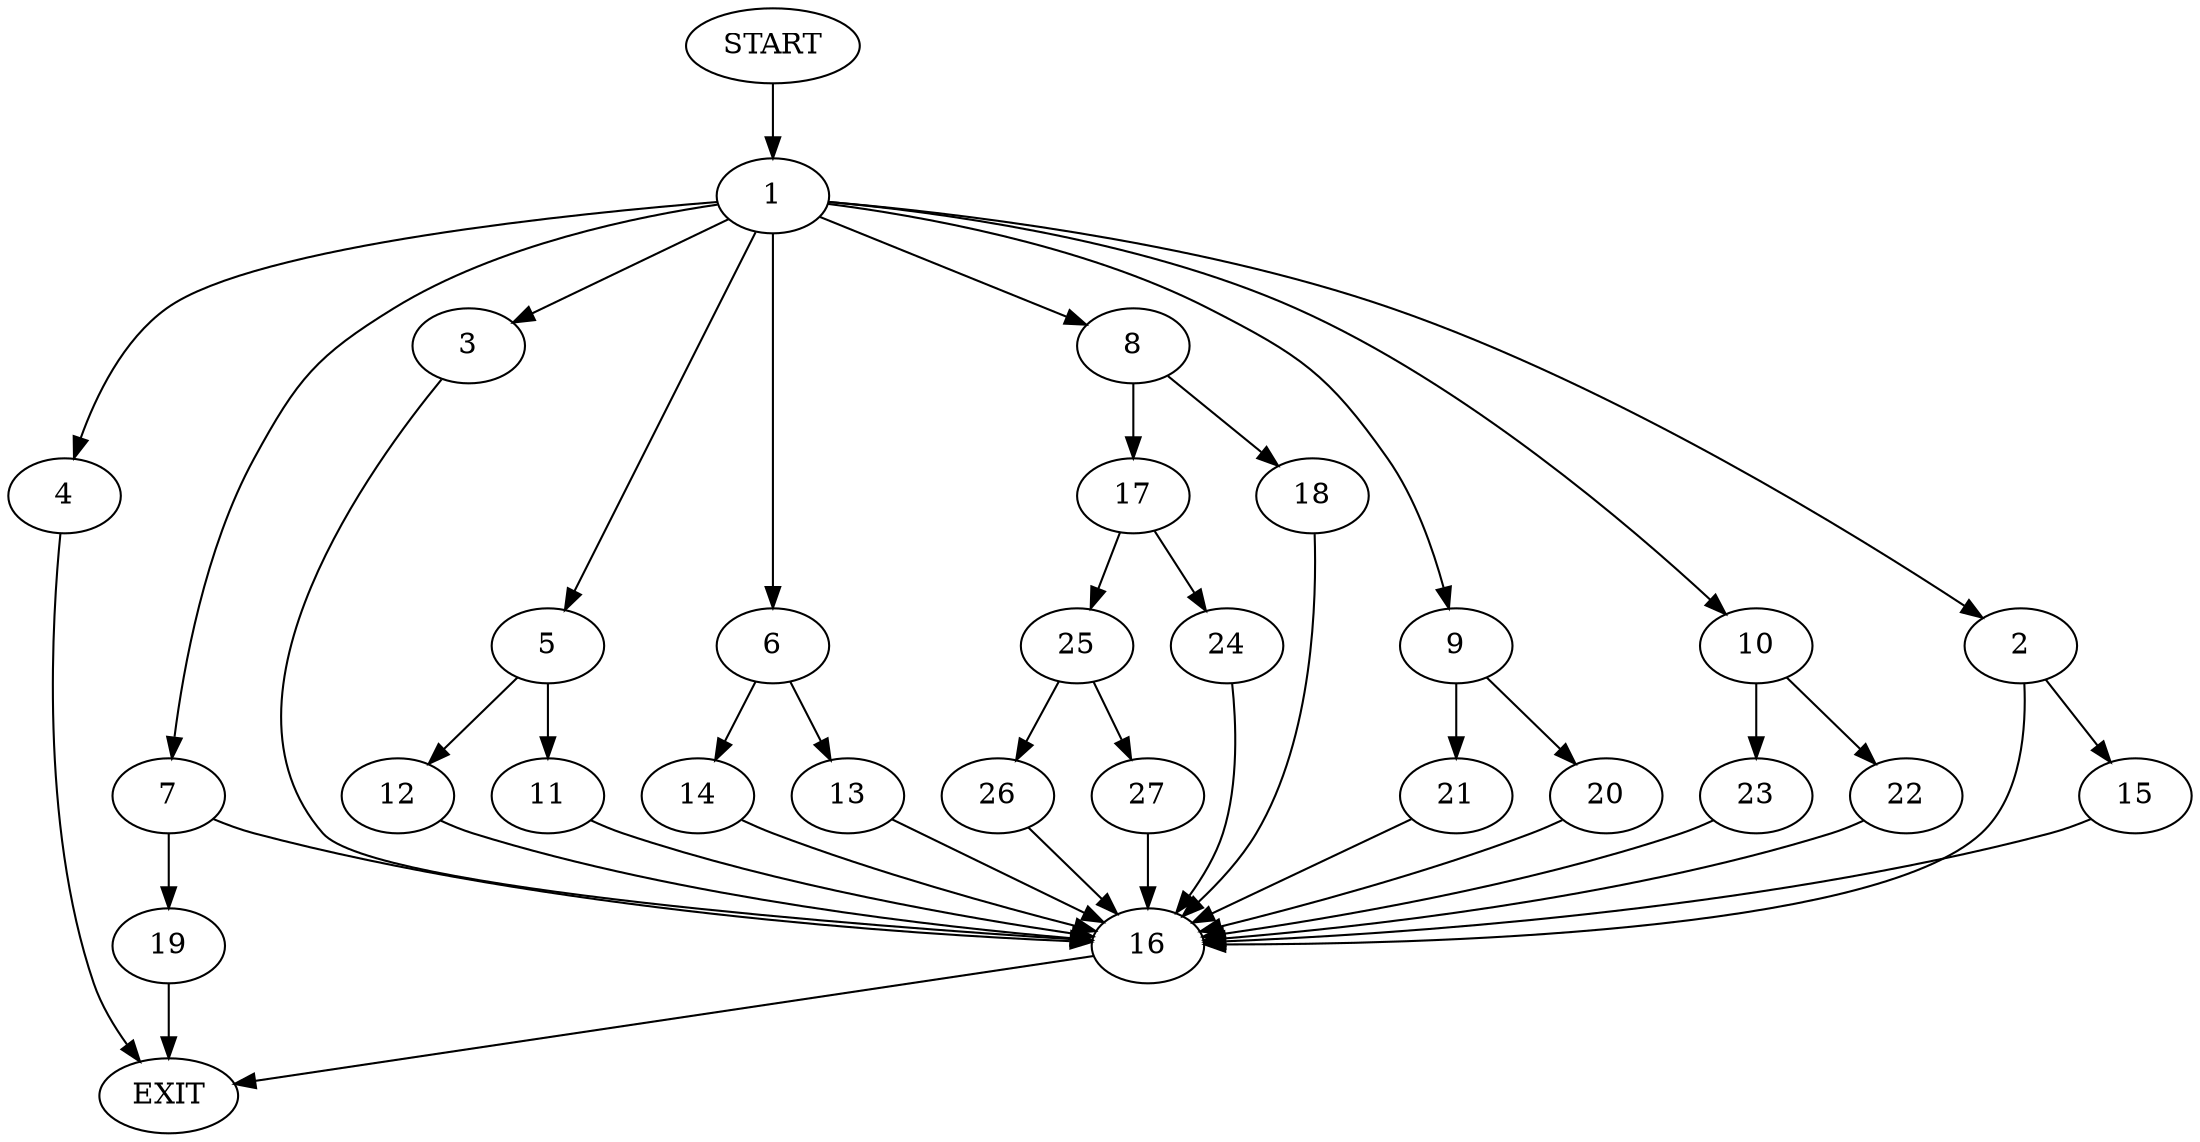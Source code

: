digraph {
0 [label="START"]
28 [label="EXIT"]
0 -> 1
1 -> 2
1 -> 3
1 -> 4
1 -> 5
1 -> 6
1 -> 7
1 -> 8
1 -> 9
1 -> 10
5 -> 11
5 -> 12
6 -> 13
6 -> 14
2 -> 15
2 -> 16
3 -> 16
8 -> 17
8 -> 18
4 -> 28
7 -> 19
7 -> 16
9 -> 20
9 -> 21
10 -> 22
10 -> 23
11 -> 16
12 -> 16
16 -> 28
14 -> 16
13 -> 16
22 -> 16
23 -> 16
18 -> 16
17 -> 24
17 -> 25
24 -> 16
25 -> 26
25 -> 27
26 -> 16
27 -> 16
20 -> 16
21 -> 16
19 -> 28
15 -> 16
}
